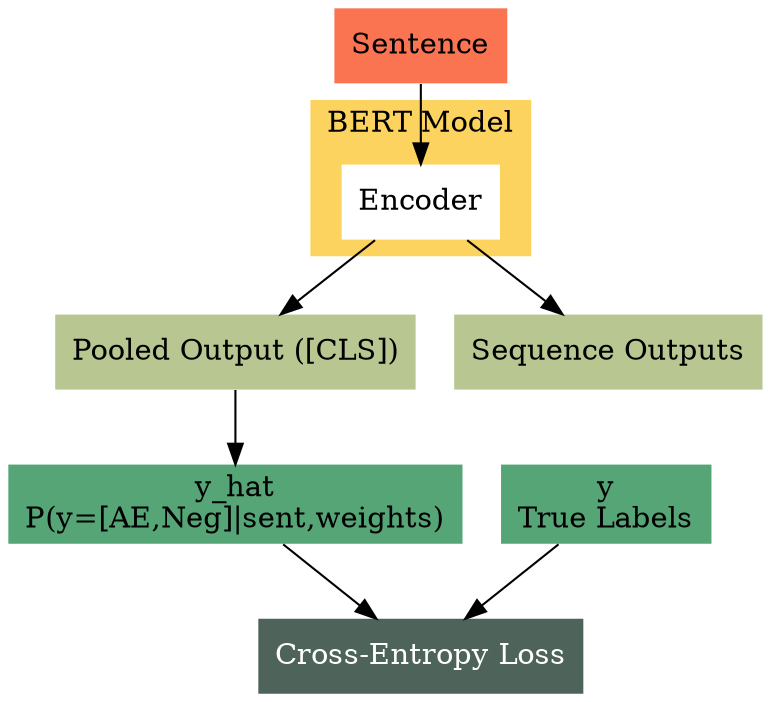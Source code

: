 //Palette: https://www.color-hex.com/color-palette/83647

digraph G {
    
    //Inputs
    text [
        label="Sentence"
        shape="rectangle"
        color=None
        style=filled
        fillcolor="#fb7452"
    ];
    
    // BERT model
    subgraph cluster_0 {
        label="BERT Model";
        color=None;
        bgcolor="#fdd35f";
        newrank=true;
        enc [
            label="Encoder"
            shape="rectangle"
            color=None
            style=filled
            fillcolor=white
        ];
        rank=same;
    }
    text -> enc;

    // Outputs
    pool [
        label="Pooled Output ([CLS])"
        shape="rectangle"
        color=None
        style=filled
        fillcolor="#b8c791"
    ];
    enc -> pool;
    out [
        label="Sequence Outputs"
        shape="rectangle"
        color=None
        style=filled
        fillcolor="#b8c791"
    ];
    enc -> out;
    y_hat [
        label="y_hat\nP(y=[AE,Neg]|sent,weights)"
        shape="rectangle"
        color=None
        style=filled
        fillcolor="#55a576"
    ];
    pool -> y_hat;
    y [
        label="y\nTrue Labels"
        shape="rectangle"
        color=None
        style=filled
        fillcolor="#55a576"
    ];

    // Loss
    loss [
        label="Cross-Entropy Loss"
        shape="rectangle"
        color=None
        style=filled
        fillcolor="#4e635a"
        fontcolor=white
    ];
    y_hat -> loss;
    y -> loss;
}
